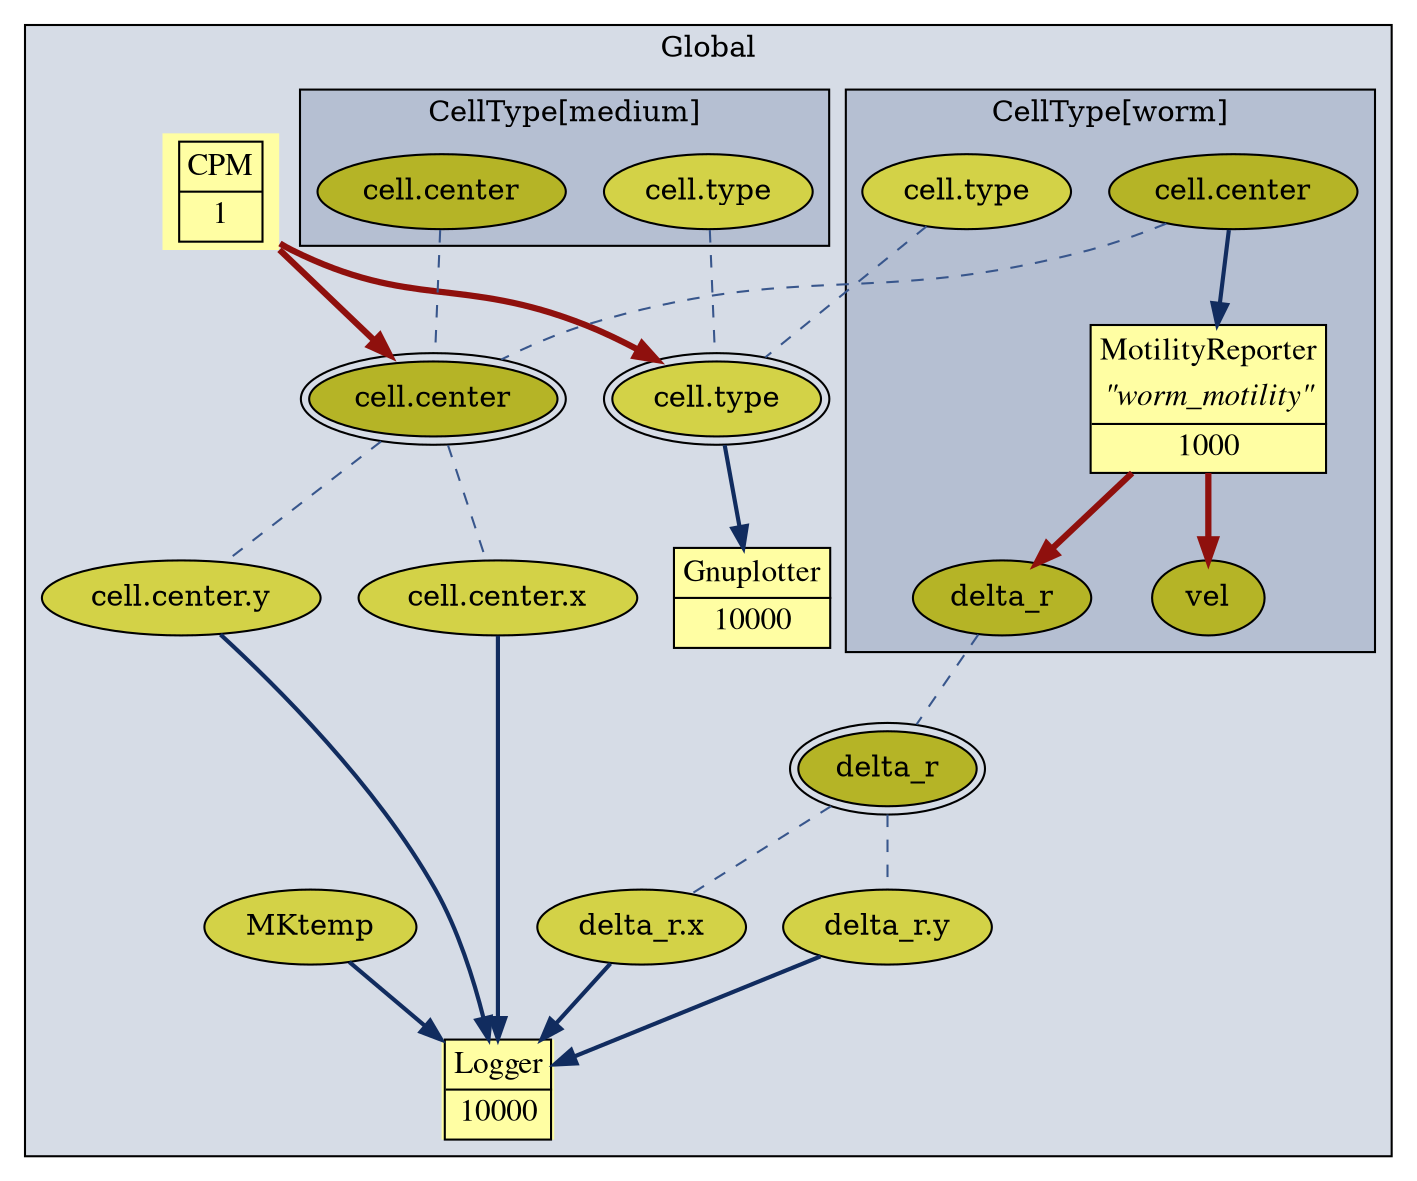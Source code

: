 digraph {
compound=true;
subgraph cluster{
labelloc="t";label="Global";bgcolor="#2341782f"
node[style=filled,fillcolor="#fffea3"]
CPM_0_1 [shape=plaintext, label=<<font face="times" point-size="15"><table cellborder="0" border="1" cellspacing="0" cellpadding="3">  <tr><td>CPM</td></tr><hr/><tr><td>1</td></tr></table></font>>, URL="morph://MorpheusModel/CPM" ]
Gnuplotter_0_10000[ shape=plaintext,  margin="0", label=<<font face="times" point-size="15"><table cellborder="0" border="1" cellspacing="0" cellpadding="3" align="center">
<tr><td>Gnuplotter</td></tr>
<hr/>
<tr><td>10000</td></tr></table></font>>, URL="morph://MorpheusModel/Analysis/Gnuplotter" ]
Logger_0_10000[ shape=plaintext,  margin="0", label=<<font face="times" point-size="15"><table cellborder="0" border="1" cellspacing="0" cellpadding="3" align="center">
<tr><td>Logger</td></tr>
<hr/>
<tr><td>10000</td></tr></table></font>>, URL="morph://MorpheusModel/Analysis/Logger" ]
MKtemp_0[label="MKtemp", fillcolor="#d3d247", URL="morph://MorpheusModel/Global/Constant[3]"]
cell_center_0[label="cell.center", fillcolor="#b5b426",peripheries=2]
cell_center_x_0[label="cell.center.x", fillcolor="#d3d247"]
cell_center_y_0[label="cell.center.y", fillcolor="#d3d247"]
cell_type_0[label="cell.type", fillcolor="#d3d247",peripheries=2]
delta_r_0[label="delta_r", fillcolor="#b5b426",peripheries=2]
delta_r_x_0[label="delta_r.x", fillcolor="#d3d247"]
delta_r_y_0[label="delta_r.y", fillcolor="#d3d247"]
subgraph cluster_1 {
label="CellType[worm]";
MotilityReporter_11480696856280444441[ shape=plaintext,  margin="0", label=<<font face="times" point-size="15"><table cellborder="0" border="1" cellspacing="0" cellpadding="3" align="center">
<tr><td>MotilityReporter</td></tr>
<tr><td><I>"worm_motility"</I></td></tr>
<hr/>
<tr><td>1000</td></tr></table></font>>, URL="morph://MorpheusModel/CellTypes/CellType[0]/MotilityReporter" ]
cell_center_1[label="cell.center", fillcolor="#b5b426"]
cell_type_1[label="cell.type", fillcolor="#d3d247", URL="morph://MorpheusModel/CellTypes/CellType[0]"]
delta_r_1[label="delta_r", fillcolor="#b5b426", URL="morph://MorpheusModel/CellTypes/CellType[0]/PropertyVector[1]"]
vel_1[label="vel", fillcolor="#b5b426", URL="morph://MorpheusModel/CellTypes/CellType[0]/PropertyVector[0]"]
}
subgraph cluster_2 {
label="CellType[medium]";
cell_center_2[label="cell.center", fillcolor="#b5b426"]
cell_type_2[label="cell.type", fillcolor="#d3d247", URL="morph://MorpheusModel/CellTypes/CellType[1]"]
}
subgraph cluster_3 {
label="CellType[Medium]";
}
}
CPM_0_1 -> cell_center_0 [penwidth=3, color="#8f100d"] 

CPM_0_1 -> cell_type_0 [penwidth=3, color="#8f100d"] 

MKtemp_0 -> Logger_0_10000 [penwidth=2, color="#112c5f"] 

MotilityReporter_11480696856280444441 -> delta_r_1 [penwidth=3, color="#8f100d"] 

MotilityReporter_11480696856280444441 -> vel_1 [penwidth=3, color="#8f100d"] 

cell_center_0 -> cell_center_x_0 [dir=none, style="dashed", penwidth=1, color="#38568c"] 

cell_center_0 -> cell_center_y_0 [dir=none, style="dashed", penwidth=1, color="#38568c"] 

cell_center_1 -> MotilityReporter_11480696856280444441 [penwidth=2, color="#112c5f"] 

cell_center_1 -> cell_center_0 [dir=none, style="dashed", penwidth=1, color="#38568c"] 

cell_center_2 -> cell_center_0 [dir=none, style="dashed", penwidth=1, color="#38568c"] 

cell_center_x_0 -> Logger_0_10000 [penwidth=2, color="#112c5f"] 

cell_center_y_0 -> Logger_0_10000 [penwidth=2, color="#112c5f"] 

cell_type_0 -> Gnuplotter_0_10000 [penwidth=2, color="#112c5f"] 

cell_type_1 -> cell_type_0 [dir=none, style="dashed", penwidth=1, color="#38568c"] 

cell_type_2 -> cell_type_0 [dir=none, style="dashed", penwidth=1, color="#38568c"] 

delta_r_0 -> delta_r_x_0 [dir=none, style="dashed", penwidth=1, color="#38568c"] 

delta_r_0 -> delta_r_y_0 [dir=none, style="dashed", penwidth=1, color="#38568c"] 

delta_r_1 -> delta_r_0 [dir=none, style="dashed", penwidth=1, color="#38568c"] 

delta_r_x_0 -> Logger_0_10000 [penwidth=2, color="#112c5f"] 

delta_r_y_0 -> Logger_0_10000 [penwidth=2, color="#112c5f"] 

}
